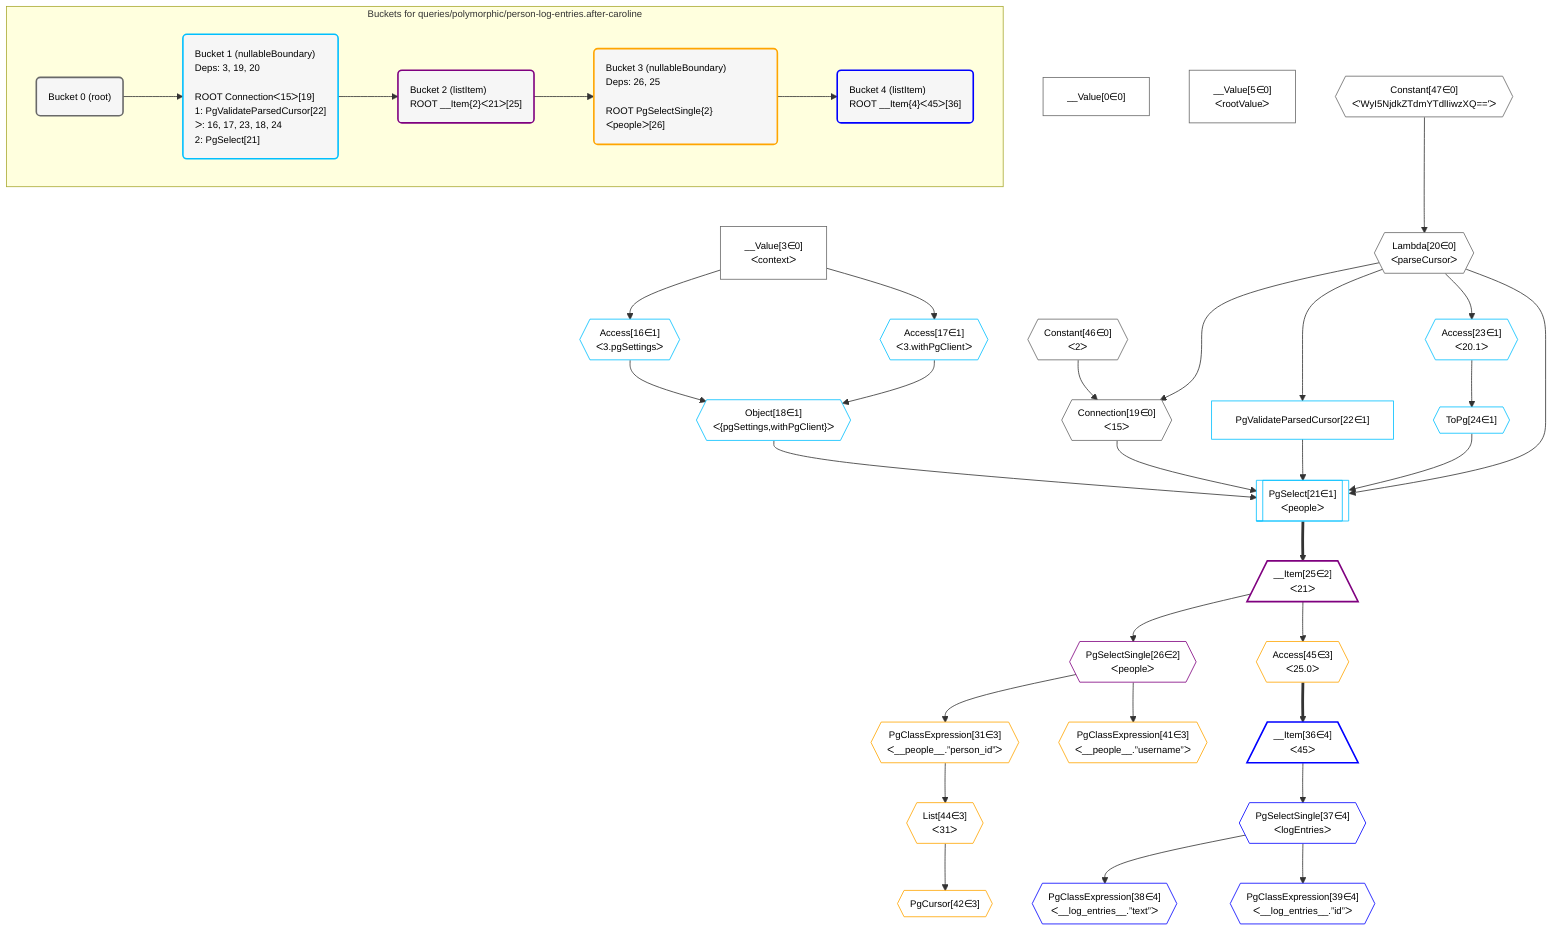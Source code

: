 %%{init: {'themeVariables': { 'fontSize': '12px'}}}%%
graph TD
    classDef path fill:#eee,stroke:#000,color:#000
    classDef plan fill:#fff,stroke-width:1px,color:#000
    classDef itemplan fill:#fff,stroke-width:2px,color:#000
    classDef unbatchedplan fill:#dff,stroke-width:1px,color:#000
    classDef sideeffectplan fill:#fcc,stroke-width:2px,color:#000
    classDef bucket fill:#f6f6f6,color:#000,stroke-width:2px,text-align:left


    %% define steps
    __Value0["__Value[0∈0]"]:::plan
    __Value3["__Value[3∈0]<br />ᐸcontextᐳ"]:::plan
    __Value5["__Value[5∈0]<br />ᐸrootValueᐳ"]:::plan
    Access16{{"Access[16∈1]<br />ᐸ3.pgSettingsᐳ"}}:::plan
    Access17{{"Access[17∈1]<br />ᐸ3.withPgClientᐳ"}}:::plan
    Object18{{"Object[18∈1]<br />ᐸ{pgSettings,withPgClient}ᐳ"}}:::plan
    Constant46{{"Constant[46∈0]<br />ᐸ2ᐳ"}}:::plan
    Constant47{{"Constant[47∈0]<br />ᐸ'WyI5NjdkZTdmYTdlIiwzXQ=='ᐳ"}}:::plan
    Lambda20{{"Lambda[20∈0]<br />ᐸparseCursorᐳ"}}:::plan
    Connection19{{"Connection[19∈0]<br />ᐸ15ᐳ"}}:::plan
    PgValidateParsedCursor22["PgValidateParsedCursor[22∈1]"]:::plan
    Access23{{"Access[23∈1]<br />ᐸ20.1ᐳ"}}:::plan
    ToPg24{{"ToPg[24∈1]"}}:::plan
    PgSelect21[["PgSelect[21∈1]<br />ᐸpeopleᐳ"]]:::plan
    __Item25[/"__Item[25∈2]<br />ᐸ21ᐳ"\]:::itemplan
    PgSelectSingle26{{"PgSelectSingle[26∈2]<br />ᐸpeopleᐳ"}}:::plan
    PgClassExpression31{{"PgClassExpression[31∈3]<br />ᐸ__people__.”person_id”ᐳ"}}:::plan
    Access45{{"Access[45∈3]<br />ᐸ25.0ᐳ"}}:::plan
    __Item36[/"__Item[36∈4]<br />ᐸ45ᐳ"\]:::itemplan
    PgSelectSingle37{{"PgSelectSingle[37∈4]<br />ᐸlogEntriesᐳ"}}:::plan
    PgClassExpression38{{"PgClassExpression[38∈4]<br />ᐸ__log_entries__.”text”ᐳ"}}:::plan
    PgClassExpression39{{"PgClassExpression[39∈4]<br />ᐸ__log_entries__.”id”ᐳ"}}:::plan
    PgClassExpression41{{"PgClassExpression[41∈3]<br />ᐸ__people__.”username”ᐳ"}}:::plan
    List44{{"List[44∈3]<br />ᐸ31ᐳ"}}:::plan
    PgCursor42{{"PgCursor[42∈3]"}}:::plan

    %% plan dependencies
    __Value3 --> Access16
    __Value3 --> Access17
    Access16 & Access17 --> Object18
    Constant47 --> Lambda20
    Constant46 & Lambda20 --> Connection19
    Lambda20 --> PgValidateParsedCursor22
    Lambda20 --> Access23
    Access23 --> ToPg24
    Object18 & Connection19 & Lambda20 & PgValidateParsedCursor22 & ToPg24 --> PgSelect21
    PgSelect21 ==> __Item25
    __Item25 --> PgSelectSingle26
    PgSelectSingle26 --> PgClassExpression31
    __Item25 --> Access45
    Access45 ==> __Item36
    __Item36 --> PgSelectSingle37
    PgSelectSingle37 --> PgClassExpression38
    PgSelectSingle37 --> PgClassExpression39
    PgSelectSingle26 --> PgClassExpression41
    PgClassExpression31 --> List44
    List44 --> PgCursor42

    subgraph "Buckets for queries/polymorphic/person-log-entries.after-caroline"
    Bucket0("Bucket 0 (root)"):::bucket
    classDef bucket0 stroke:#696969
    class Bucket0,__Value0,__Value3,__Value5,Connection19,Lambda20,Constant46,Constant47 bucket0
    Bucket1("Bucket 1 (nullableBoundary)<br />Deps: 3, 19, 20<br /><br />ROOT Connectionᐸ15ᐳ[19]<br />1: PgValidateParsedCursor[22]<br />ᐳ: 16, 17, 23, 18, 24<br />2: PgSelect[21]"):::bucket
    classDef bucket1 stroke:#00bfff
    class Bucket1,Access16,Access17,Object18,PgSelect21,PgValidateParsedCursor22,Access23,ToPg24 bucket1
    Bucket2("Bucket 2 (listItem)<br />ROOT __Item{2}ᐸ21ᐳ[25]"):::bucket
    classDef bucket2 stroke:#7f007f
    class Bucket2,__Item25,PgSelectSingle26 bucket2
    Bucket3("Bucket 3 (nullableBoundary)<br />Deps: 26, 25<br /><br />ROOT PgSelectSingle{2}ᐸpeopleᐳ[26]"):::bucket
    classDef bucket3 stroke:#ffa500
    class Bucket3,PgClassExpression31,PgClassExpression41,PgCursor42,List44,Access45 bucket3
    Bucket4("Bucket 4 (listItem)<br />ROOT __Item{4}ᐸ45ᐳ[36]"):::bucket
    classDef bucket4 stroke:#0000ff
    class Bucket4,__Item36,PgSelectSingle37,PgClassExpression38,PgClassExpression39 bucket4
    Bucket0 --> Bucket1
    Bucket1 --> Bucket2
    Bucket2 --> Bucket3
    Bucket3 --> Bucket4
    end